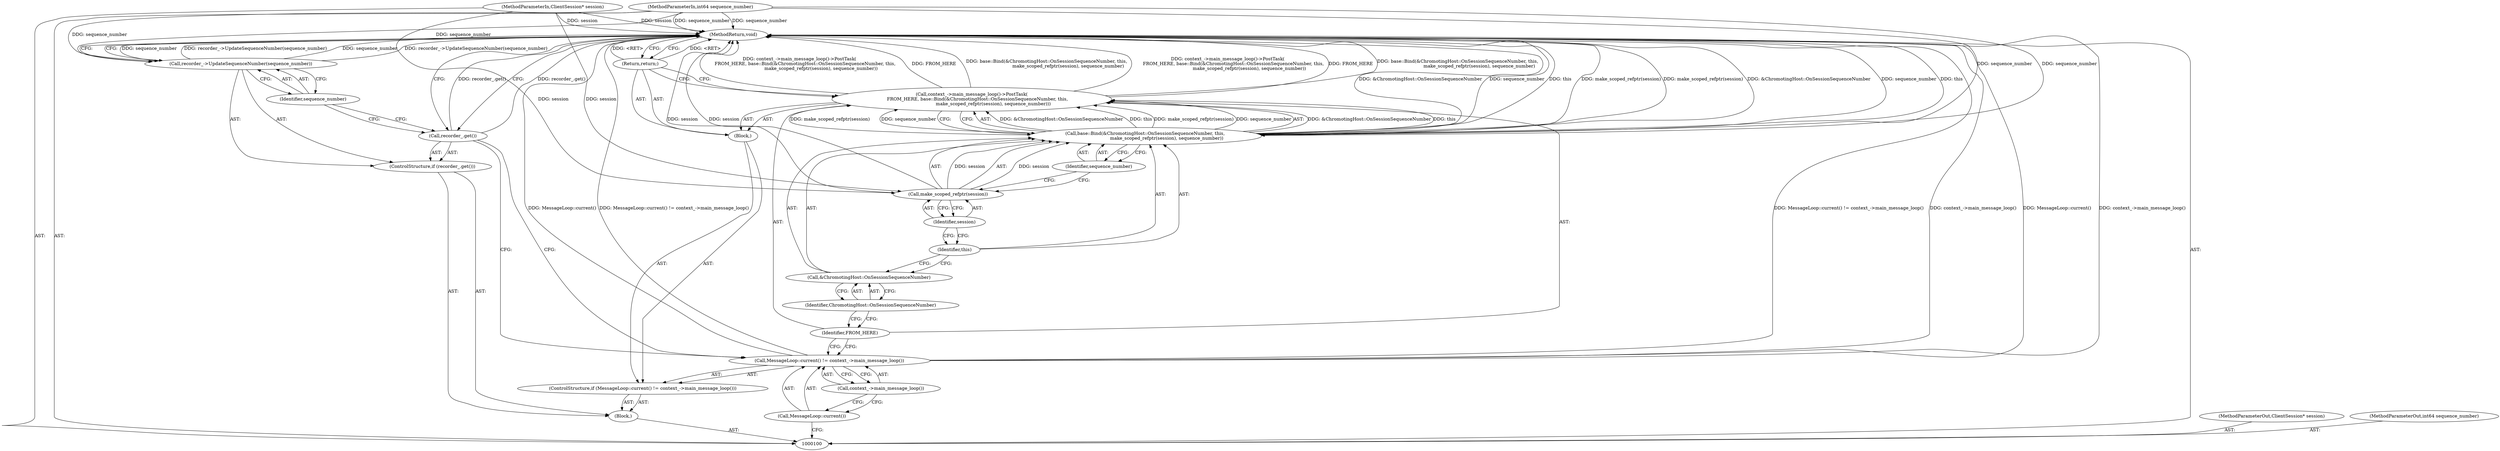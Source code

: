 digraph "1_Chrome_a46bcef82b29d30836a0f26226e3d4aca4fa9612_8" {
"1000123" [label="(MethodReturn,void)"];
"1000101" [label="(MethodParameterIn,ClientSession* session)"];
"1000167" [label="(MethodParameterOut,ClientSession* session)"];
"1000122" [label="(Identifier,sequence_number)"];
"1000121" [label="(Call,recorder_->UpdateSequenceNumber(sequence_number))"];
"1000102" [label="(MethodParameterIn,int64 sequence_number)"];
"1000168" [label="(MethodParameterOut,int64 sequence_number)"];
"1000103" [label="(Block,)"];
"1000104" [label="(ControlStructure,if (MessageLoop::current() != context_->main_message_loop()))"];
"1000107" [label="(Call,context_->main_message_loop())"];
"1000105" [label="(Call,MessageLoop::current() != context_->main_message_loop())"];
"1000106" [label="(Call,MessageLoop::current())"];
"1000108" [label="(Block,)"];
"1000109" [label="(Call,context_->main_message_loop()->PostTask(\n        FROM_HERE, base::Bind(&ChromotingHost::OnSessionSequenceNumber, this,\n                              make_scoped_refptr(session), sequence_number)))"];
"1000111" [label="(Call,base::Bind(&ChromotingHost::OnSessionSequenceNumber, this,\n                              make_scoped_refptr(session), sequence_number))"];
"1000112" [label="(Call,&ChromotingHost::OnSessionSequenceNumber)"];
"1000113" [label="(Identifier,ChromotingHost::OnSessionSequenceNumber)"];
"1000114" [label="(Identifier,this)"];
"1000110" [label="(Identifier,FROM_HERE)"];
"1000115" [label="(Call,make_scoped_refptr(session))"];
"1000116" [label="(Identifier,session)"];
"1000117" [label="(Identifier,sequence_number)"];
"1000118" [label="(Return,return;)"];
"1000119" [label="(ControlStructure,if (recorder_.get()))"];
"1000120" [label="(Call,recorder_.get())"];
"1000123" -> "1000100"  [label="AST: "];
"1000123" -> "1000118"  [label="CFG: "];
"1000123" -> "1000121"  [label="CFG: "];
"1000123" -> "1000120"  [label="CFG: "];
"1000118" -> "1000123"  [label="DDG: <RET>"];
"1000111" -> "1000123"  [label="DDG: sequence_number"];
"1000111" -> "1000123"  [label="DDG: this"];
"1000111" -> "1000123"  [label="DDG: make_scoped_refptr(session)"];
"1000111" -> "1000123"  [label="DDG: &ChromotingHost::OnSessionSequenceNumber"];
"1000105" -> "1000123"  [label="DDG: context_->main_message_loop()"];
"1000105" -> "1000123"  [label="DDG: MessageLoop::current() != context_->main_message_loop()"];
"1000105" -> "1000123"  [label="DDG: MessageLoop::current()"];
"1000121" -> "1000123"  [label="DDG: sequence_number"];
"1000121" -> "1000123"  [label="DDG: recorder_->UpdateSequenceNumber(sequence_number)"];
"1000102" -> "1000123"  [label="DDG: sequence_number"];
"1000101" -> "1000123"  [label="DDG: session"];
"1000109" -> "1000123"  [label="DDG: FROM_HERE"];
"1000109" -> "1000123"  [label="DDG: base::Bind(&ChromotingHost::OnSessionSequenceNumber, this,\n                              make_scoped_refptr(session), sequence_number)"];
"1000109" -> "1000123"  [label="DDG: context_->main_message_loop()->PostTask(\n        FROM_HERE, base::Bind(&ChromotingHost::OnSessionSequenceNumber, this,\n                              make_scoped_refptr(session), sequence_number))"];
"1000120" -> "1000123"  [label="DDG: recorder_.get()"];
"1000115" -> "1000123"  [label="DDG: session"];
"1000101" -> "1000100"  [label="AST: "];
"1000101" -> "1000123"  [label="DDG: session"];
"1000101" -> "1000115"  [label="DDG: session"];
"1000167" -> "1000100"  [label="AST: "];
"1000122" -> "1000121"  [label="AST: "];
"1000122" -> "1000120"  [label="CFG: "];
"1000121" -> "1000122"  [label="CFG: "];
"1000121" -> "1000119"  [label="AST: "];
"1000121" -> "1000122"  [label="CFG: "];
"1000122" -> "1000121"  [label="AST: "];
"1000123" -> "1000121"  [label="CFG: "];
"1000121" -> "1000123"  [label="DDG: sequence_number"];
"1000121" -> "1000123"  [label="DDG: recorder_->UpdateSequenceNumber(sequence_number)"];
"1000102" -> "1000121"  [label="DDG: sequence_number"];
"1000102" -> "1000100"  [label="AST: "];
"1000102" -> "1000123"  [label="DDG: sequence_number"];
"1000102" -> "1000111"  [label="DDG: sequence_number"];
"1000102" -> "1000121"  [label="DDG: sequence_number"];
"1000168" -> "1000100"  [label="AST: "];
"1000103" -> "1000100"  [label="AST: "];
"1000104" -> "1000103"  [label="AST: "];
"1000119" -> "1000103"  [label="AST: "];
"1000104" -> "1000103"  [label="AST: "];
"1000105" -> "1000104"  [label="AST: "];
"1000108" -> "1000104"  [label="AST: "];
"1000107" -> "1000105"  [label="AST: "];
"1000107" -> "1000106"  [label="CFG: "];
"1000105" -> "1000107"  [label="CFG: "];
"1000105" -> "1000104"  [label="AST: "];
"1000105" -> "1000107"  [label="CFG: "];
"1000106" -> "1000105"  [label="AST: "];
"1000107" -> "1000105"  [label="AST: "];
"1000110" -> "1000105"  [label="CFG: "];
"1000120" -> "1000105"  [label="CFG: "];
"1000105" -> "1000123"  [label="DDG: context_->main_message_loop()"];
"1000105" -> "1000123"  [label="DDG: MessageLoop::current() != context_->main_message_loop()"];
"1000105" -> "1000123"  [label="DDG: MessageLoop::current()"];
"1000106" -> "1000105"  [label="AST: "];
"1000106" -> "1000100"  [label="CFG: "];
"1000107" -> "1000106"  [label="CFG: "];
"1000108" -> "1000104"  [label="AST: "];
"1000109" -> "1000108"  [label="AST: "];
"1000118" -> "1000108"  [label="AST: "];
"1000109" -> "1000108"  [label="AST: "];
"1000109" -> "1000111"  [label="CFG: "];
"1000110" -> "1000109"  [label="AST: "];
"1000111" -> "1000109"  [label="AST: "];
"1000118" -> "1000109"  [label="CFG: "];
"1000109" -> "1000123"  [label="DDG: FROM_HERE"];
"1000109" -> "1000123"  [label="DDG: base::Bind(&ChromotingHost::OnSessionSequenceNumber, this,\n                              make_scoped_refptr(session), sequence_number)"];
"1000109" -> "1000123"  [label="DDG: context_->main_message_loop()->PostTask(\n        FROM_HERE, base::Bind(&ChromotingHost::OnSessionSequenceNumber, this,\n                              make_scoped_refptr(session), sequence_number))"];
"1000111" -> "1000109"  [label="DDG: &ChromotingHost::OnSessionSequenceNumber"];
"1000111" -> "1000109"  [label="DDG: this"];
"1000111" -> "1000109"  [label="DDG: make_scoped_refptr(session)"];
"1000111" -> "1000109"  [label="DDG: sequence_number"];
"1000111" -> "1000109"  [label="AST: "];
"1000111" -> "1000117"  [label="CFG: "];
"1000112" -> "1000111"  [label="AST: "];
"1000114" -> "1000111"  [label="AST: "];
"1000115" -> "1000111"  [label="AST: "];
"1000117" -> "1000111"  [label="AST: "];
"1000109" -> "1000111"  [label="CFG: "];
"1000111" -> "1000123"  [label="DDG: sequence_number"];
"1000111" -> "1000123"  [label="DDG: this"];
"1000111" -> "1000123"  [label="DDG: make_scoped_refptr(session)"];
"1000111" -> "1000123"  [label="DDG: &ChromotingHost::OnSessionSequenceNumber"];
"1000111" -> "1000109"  [label="DDG: &ChromotingHost::OnSessionSequenceNumber"];
"1000111" -> "1000109"  [label="DDG: this"];
"1000111" -> "1000109"  [label="DDG: make_scoped_refptr(session)"];
"1000111" -> "1000109"  [label="DDG: sequence_number"];
"1000115" -> "1000111"  [label="DDG: session"];
"1000102" -> "1000111"  [label="DDG: sequence_number"];
"1000112" -> "1000111"  [label="AST: "];
"1000112" -> "1000113"  [label="CFG: "];
"1000113" -> "1000112"  [label="AST: "];
"1000114" -> "1000112"  [label="CFG: "];
"1000113" -> "1000112"  [label="AST: "];
"1000113" -> "1000110"  [label="CFG: "];
"1000112" -> "1000113"  [label="CFG: "];
"1000114" -> "1000111"  [label="AST: "];
"1000114" -> "1000112"  [label="CFG: "];
"1000116" -> "1000114"  [label="CFG: "];
"1000110" -> "1000109"  [label="AST: "];
"1000110" -> "1000105"  [label="CFG: "];
"1000113" -> "1000110"  [label="CFG: "];
"1000115" -> "1000111"  [label="AST: "];
"1000115" -> "1000116"  [label="CFG: "];
"1000116" -> "1000115"  [label="AST: "];
"1000117" -> "1000115"  [label="CFG: "];
"1000115" -> "1000123"  [label="DDG: session"];
"1000115" -> "1000111"  [label="DDG: session"];
"1000101" -> "1000115"  [label="DDG: session"];
"1000116" -> "1000115"  [label="AST: "];
"1000116" -> "1000114"  [label="CFG: "];
"1000115" -> "1000116"  [label="CFG: "];
"1000117" -> "1000111"  [label="AST: "];
"1000117" -> "1000115"  [label="CFG: "];
"1000111" -> "1000117"  [label="CFG: "];
"1000118" -> "1000108"  [label="AST: "];
"1000118" -> "1000109"  [label="CFG: "];
"1000123" -> "1000118"  [label="CFG: "];
"1000118" -> "1000123"  [label="DDG: <RET>"];
"1000119" -> "1000103"  [label="AST: "];
"1000120" -> "1000119"  [label="AST: "];
"1000121" -> "1000119"  [label="AST: "];
"1000120" -> "1000119"  [label="AST: "];
"1000120" -> "1000105"  [label="CFG: "];
"1000122" -> "1000120"  [label="CFG: "];
"1000123" -> "1000120"  [label="CFG: "];
"1000120" -> "1000123"  [label="DDG: recorder_.get()"];
}
